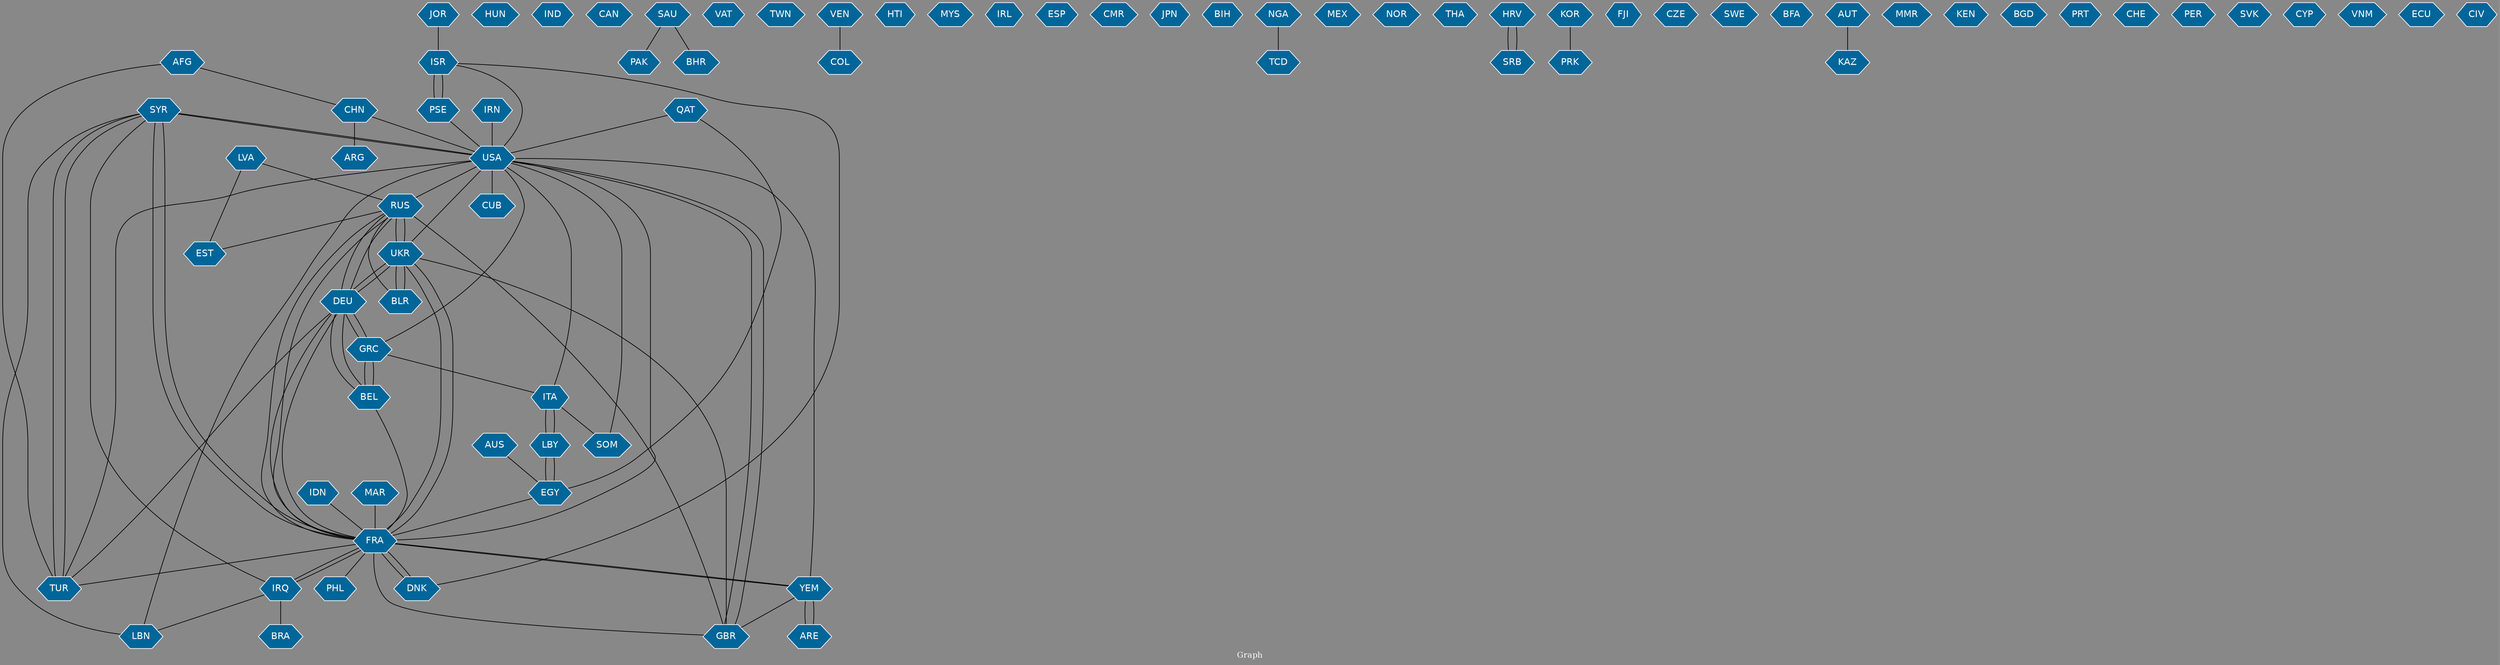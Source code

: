 // Countries together in item graph
graph {
	graph [bgcolor="#888888" fontcolor=white fontsize=12 label="Graph" outputorder=edgesfirst overlap=prism]
	node [color=white fillcolor="#006699" fontcolor=white fontname=Helvetica shape=hexagon style=filled]
	edge [arrowhead=open color=black fontcolor=white fontname=Courier fontsize=12]
		SYR [label=SYR]
		USA [label=USA]
		IRN [label=IRN]
		UKR [label=UKR]
		RUS [label=RUS]
		GRC [label=GRC]
		HUN [label=HUN]
		BEL [label=BEL]
		PSE [label=PSE]
		ISR [label=ISR]
		ARG [label=ARG]
		IRQ [label=IRQ]
		IND [label=IND]
		EGY [label=EGY]
		LBY [label=LBY]
		JOR [label=JOR]
		FRA [label=FRA]
		DNK [label=DNK]
		CHN [label=CHN]
		YEM [label=YEM]
		LBN [label=LBN]
		ITA [label=ITA]
		SOM [label=SOM]
		CAN [label=CAN]
		BRA [label=BRA]
		AUS [label=AUS]
		GBR [label=GBR]
		PAK [label=PAK]
		VAT [label=VAT]
		TWN [label=TWN]
		VEN [label=VEN]
		HTI [label=HTI]
		PHL [label=PHL]
		MYS [label=MYS]
		IDN [label=IDN]
		TUR [label=TUR]
		DEU [label=DEU]
		IRL [label=IRL]
		AFG [label=AFG]
		ESP [label=ESP]
		CMR [label=CMR]
		JPN [label=JPN]
		CUB [label=CUB]
		MAR [label=MAR]
		BLR [label=BLR]
		BIH [label=BIH]
		TCD [label=TCD]
		MEX [label=MEX]
		NOR [label=NOR]
		BHR [label=BHR]
		THA [label=THA]
		HRV [label=HRV]
		SRB [label=SRB]
		LVA [label=LVA]
		EST [label=EST]
		KOR [label=KOR]
		PRK [label=PRK]
		ARE [label=ARE]
		FJI [label=FJI]
		CZE [label=CZE]
		SWE [label=SWE]
		BFA [label=BFA]
		AUT [label=AUT]
		MMR [label=MMR]
		KEN [label=KEN]
		SAU [label=SAU]
		BGD [label=BGD]
		PRT [label=PRT]
		CHE [label=CHE]
		NGA [label=NGA]
		QAT [label=QAT]
		KAZ [label=KAZ]
		PER [label=PER]
		SVK [label=SVK]
		CYP [label=CYP]
		COL [label=COL]
		VNM [label=VNM]
		ECU [label=ECU]
		CIV [label=CIV]
			UKR -- FRA [weight=5]
			TUR -- SYR [weight=2]
			SYR -- TUR [weight=2]
			LVA -- EST [weight=1]
			SYR -- IRQ [weight=1]
			IRQ -- LBN [weight=1]
			USA -- SOM [weight=1]
			BEL -- GRC [weight=3]
			HRV -- SRB [weight=2]
			RUS -- DEU [weight=2]
			ARE -- YEM [weight=1]
			BEL -- FRA [weight=2]
			GRC -- BEL [weight=6]
			FRA -- YEM [weight=5]
			BEL -- DEU [weight=2]
			EGY -- FRA [weight=1]
			YEM -- FRA [weight=2]
			SAU -- PAK [weight=1]
			KOR -- PRK [weight=2]
			AUS -- EGY [weight=2]
			DEU -- RUS [weight=2]
			CHN -- USA [weight=1]
			IRQ -- BRA [weight=1]
			CHN -- ARG [weight=1]
			ITA -- SOM [weight=1]
			LVA -- RUS [weight=1]
			USA -- SYR [weight=3]
			BLR -- UKR [weight=8]
			USA -- TUR [weight=2]
			IDN -- FRA [weight=3]
			LBN -- SYR [weight=1]
			UKR -- USA [weight=4]
			USA -- RUS [weight=1]
			PSE -- ISR [weight=2]
			FRA -- DNK [weight=2]
			ISR -- USA [weight=2]
			DEU -- GRC [weight=10]
			DEU -- BEL [weight=2]
			GBR -- RUS [weight=1]
			PSE -- USA [weight=1]
			FRA -- DEU [weight=1]
			FRA -- USA [weight=2]
			DEU -- FRA [weight=2]
			ISR -- PSE [weight=2]
			FRA -- GBR [weight=2]
			ISR -- DNK [weight=1]
			DEU -- UKR [weight=3]
			SRB -- HRV [weight=1]
			UKR -- GBR [weight=3]
			FRA -- SYR [weight=4]
			SYR -- FRA [weight=4]
			RUS -- UKR [weight=13]
			FRA -- RUS [weight=5]
			IRN -- USA [weight=3]
			GRC -- USA [weight=3]
			LBY -- EGY [weight=5]
			IRQ -- FRA [weight=1]
			EGY -- LBY [weight=3]
			NGA -- TCD [weight=1]
			GBR -- USA [weight=1]
			QAT -- USA [weight=1]
			RUS -- EST [weight=1]
			LBY -- ITA [weight=3]
			AUT -- KAZ [weight=1]
			GRC -- ITA [weight=2]
			SYR -- USA [weight=4]
			UKR -- DEU [weight=4]
			UKR -- RUS [weight=11]
			UKR -- BLR [weight=8]
			ITA -- LBY [weight=2]
			AFG -- CHN [weight=1]
			RUS -- FRA [weight=2]
			QAT -- EGY [weight=1]
			LBN -- USA [weight=1]
			VEN -- COL [weight=1]
			FRA -- IRQ [weight=3]
			FRA -- TUR [weight=1]
			YEM -- ARE [weight=1]
			YEM -- GBR [weight=2]
			DEU -- TUR [weight=1]
			FRA -- PHL [weight=1]
			SAU -- BHR [weight=1]
			AFG -- TUR [weight=1]
			YEM -- USA [weight=3]
			JOR -- ISR [weight=2]
			USA -- CUB [weight=1]
			RUS -- BLR [weight=2]
			DNK -- FRA [weight=5]
			USA -- ITA [weight=2]
			GRC -- DEU [weight=6]
			MAR -- FRA [weight=1]
			USA -- GBR [weight=2]
			FRA -- UKR [weight=4]
}